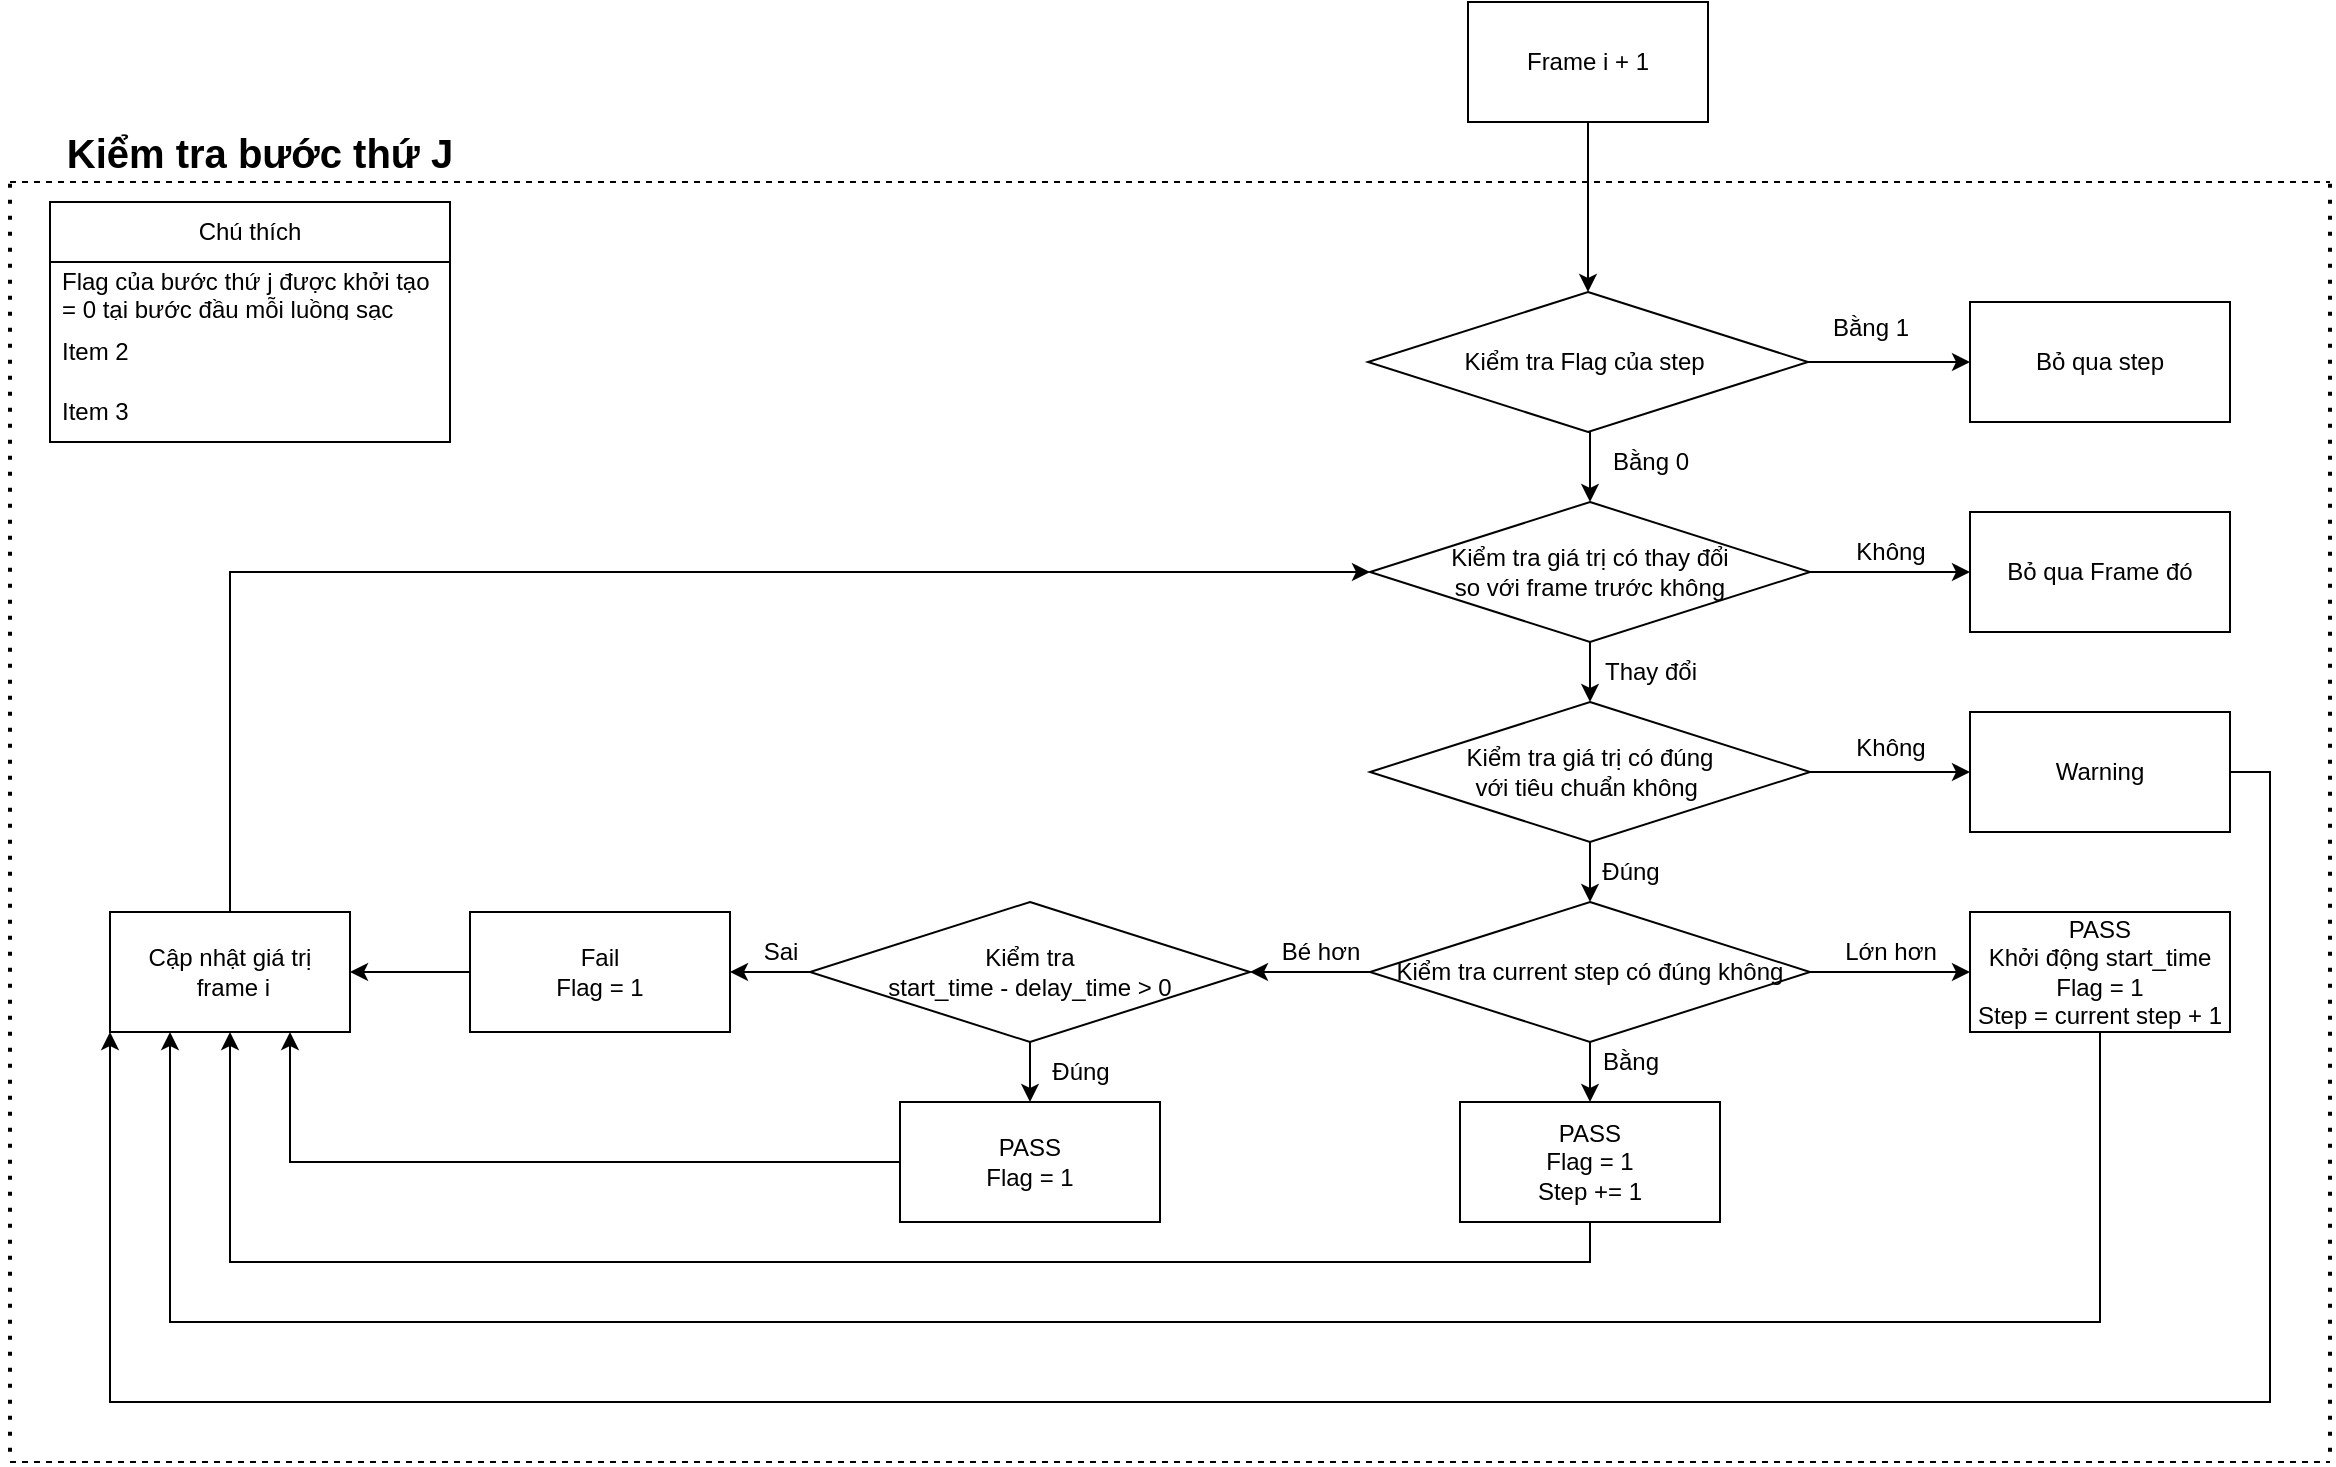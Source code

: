 <mxfile version="24.8.3">
  <diagram name="Page-1" id="9WAtngl2DjqxKQGW9fmi">
    <mxGraphModel dx="2520" dy="2058" grid="1" gridSize="10" guides="1" tooltips="1" connect="1" arrows="1" fold="1" page="1" pageScale="1" pageWidth="850" pageHeight="1100" math="0" shadow="0">
      <root>
        <mxCell id="0" />
        <mxCell id="1" parent="0" />
        <mxCell id="zJ6aimI74YFlfN7VzJeh-1" value="Frame i + 1" style="rounded=0;whiteSpace=wrap;html=1;" vertex="1" parent="1">
          <mxGeometry x="309" y="-220" width="120" height="60" as="geometry" />
        </mxCell>
        <mxCell id="zJ6aimI74YFlfN7VzJeh-10" style="edgeStyle=orthogonalEdgeStyle;rounded=0;orthogonalLoop=1;jettySize=auto;html=1;exitX=1;exitY=0.5;exitDx=0;exitDy=0;entryX=0;entryY=0.5;entryDx=0;entryDy=0;" edge="1" parent="1" source="zJ6aimI74YFlfN7VzJeh-2" target="zJ6aimI74YFlfN7VzJeh-9">
          <mxGeometry relative="1" as="geometry" />
        </mxCell>
        <mxCell id="zJ6aimI74YFlfN7VzJeh-12" style="edgeStyle=orthogonalEdgeStyle;rounded=0;orthogonalLoop=1;jettySize=auto;html=1;exitX=0.5;exitY=1;exitDx=0;exitDy=0;entryX=0.5;entryY=0;entryDx=0;entryDy=0;" edge="1" parent="1" source="zJ6aimI74YFlfN7VzJeh-2">
          <mxGeometry relative="1" as="geometry">
            <mxPoint x="370" y="130" as="targetPoint" />
          </mxGeometry>
        </mxCell>
        <mxCell id="zJ6aimI74YFlfN7VzJeh-2" value="Kiểm tra giá trị có thay đổi&lt;br&gt;so với frame trước không" style="rhombus;whiteSpace=wrap;html=1;" vertex="1" parent="1">
          <mxGeometry x="260" y="30" width="220" height="70" as="geometry" />
        </mxCell>
        <mxCell id="zJ6aimI74YFlfN7VzJeh-9" value="Bỏ qua Frame đó" style="rounded=0;whiteSpace=wrap;html=1;" vertex="1" parent="1">
          <mxGeometry x="560" y="35" width="130" height="60" as="geometry" />
        </mxCell>
        <mxCell id="zJ6aimI74YFlfN7VzJeh-11" value="Không" style="text;html=1;align=center;verticalAlign=middle;resizable=0;points=[];autosize=1;strokeColor=none;fillColor=none;" vertex="1" parent="1">
          <mxGeometry x="490" y="40" width="60" height="30" as="geometry" />
        </mxCell>
        <mxCell id="zJ6aimI74YFlfN7VzJeh-13" value="Thay đổi" style="text;html=1;align=center;verticalAlign=middle;resizable=0;points=[];autosize=1;strokeColor=none;fillColor=none;" vertex="1" parent="1">
          <mxGeometry x="365" y="100" width="70" height="30" as="geometry" />
        </mxCell>
        <mxCell id="zJ6aimI74YFlfN7VzJeh-20" style="edgeStyle=orthogonalEdgeStyle;rounded=0;orthogonalLoop=1;jettySize=auto;html=1;exitX=1;exitY=0.5;exitDx=0;exitDy=0;entryX=0;entryY=0.5;entryDx=0;entryDy=0;" edge="1" parent="1" source="zJ6aimI74YFlfN7VzJeh-14" target="zJ6aimI74YFlfN7VzJeh-18">
          <mxGeometry relative="1" as="geometry" />
        </mxCell>
        <mxCell id="zJ6aimI74YFlfN7VzJeh-25" style="edgeStyle=orthogonalEdgeStyle;rounded=0;orthogonalLoop=1;jettySize=auto;html=1;exitX=0.5;exitY=1;exitDx=0;exitDy=0;entryX=0.5;entryY=0;entryDx=0;entryDy=0;" edge="1" parent="1" source="zJ6aimI74YFlfN7VzJeh-14" target="zJ6aimI74YFlfN7VzJeh-24">
          <mxGeometry relative="1" as="geometry" />
        </mxCell>
        <mxCell id="zJ6aimI74YFlfN7VzJeh-14" value="Kiểm tra giá trị có đúng &lt;br&gt;với tiêu chuẩn không&amp;nbsp;" style="rhombus;whiteSpace=wrap;html=1;" vertex="1" parent="1">
          <mxGeometry x="260" y="130" width="220" height="70" as="geometry" />
        </mxCell>
        <mxCell id="zJ6aimI74YFlfN7VzJeh-65" style="edgeStyle=orthogonalEdgeStyle;rounded=0;orthogonalLoop=1;jettySize=auto;html=1;exitX=1;exitY=0.5;exitDx=0;exitDy=0;entryX=0;entryY=1;entryDx=0;entryDy=0;" edge="1" parent="1" source="zJ6aimI74YFlfN7VzJeh-18" target="zJ6aimI74YFlfN7VzJeh-52">
          <mxGeometry relative="1" as="geometry">
            <Array as="points">
              <mxPoint x="710" y="165" />
              <mxPoint x="710" y="480" />
              <mxPoint x="-370" y="480" />
            </Array>
          </mxGeometry>
        </mxCell>
        <mxCell id="zJ6aimI74YFlfN7VzJeh-18" value="Warning" style="rounded=0;whiteSpace=wrap;html=1;" vertex="1" parent="1">
          <mxGeometry x="560" y="135" width="130" height="60" as="geometry" />
        </mxCell>
        <mxCell id="zJ6aimI74YFlfN7VzJeh-23" value="Không" style="text;html=1;align=center;verticalAlign=middle;resizable=0;points=[];autosize=1;strokeColor=none;fillColor=none;" vertex="1" parent="1">
          <mxGeometry x="490" y="138" width="60" height="30" as="geometry" />
        </mxCell>
        <mxCell id="zJ6aimI74YFlfN7VzJeh-28" style="edgeStyle=orthogonalEdgeStyle;rounded=0;orthogonalLoop=1;jettySize=auto;html=1;exitX=1;exitY=0.5;exitDx=0;exitDy=0;entryX=0;entryY=0.5;entryDx=0;entryDy=0;" edge="1" parent="1" source="zJ6aimI74YFlfN7VzJeh-24" target="zJ6aimI74YFlfN7VzJeh-26">
          <mxGeometry relative="1" as="geometry" />
        </mxCell>
        <mxCell id="zJ6aimI74YFlfN7VzJeh-31" style="edgeStyle=orthogonalEdgeStyle;rounded=0;orthogonalLoop=1;jettySize=auto;html=1;exitX=0.5;exitY=1;exitDx=0;exitDy=0;entryX=0.5;entryY=0;entryDx=0;entryDy=0;" edge="1" parent="1" source="zJ6aimI74YFlfN7VzJeh-24" target="zJ6aimI74YFlfN7VzJeh-27">
          <mxGeometry relative="1" as="geometry" />
        </mxCell>
        <mxCell id="zJ6aimI74YFlfN7VzJeh-35" style="edgeStyle=orthogonalEdgeStyle;rounded=0;orthogonalLoop=1;jettySize=auto;html=1;exitX=0;exitY=0.5;exitDx=0;exitDy=0;entryX=1;entryY=0.5;entryDx=0;entryDy=0;" edge="1" parent="1" source="zJ6aimI74YFlfN7VzJeh-24">
          <mxGeometry relative="1" as="geometry">
            <mxPoint x="200" y="265" as="targetPoint" />
          </mxGeometry>
        </mxCell>
        <mxCell id="zJ6aimI74YFlfN7VzJeh-24" value="Kiểm tra current step có đúng không" style="rhombus;whiteSpace=wrap;html=1;" vertex="1" parent="1">
          <mxGeometry x="260" y="230" width="220" height="70" as="geometry" />
        </mxCell>
        <mxCell id="zJ6aimI74YFlfN7VzJeh-56" style="edgeStyle=orthogonalEdgeStyle;rounded=0;orthogonalLoop=1;jettySize=auto;html=1;exitX=0.5;exitY=1;exitDx=0;exitDy=0;entryX=0.25;entryY=1;entryDx=0;entryDy=0;" edge="1" parent="1" source="zJ6aimI74YFlfN7VzJeh-26" target="zJ6aimI74YFlfN7VzJeh-52">
          <mxGeometry relative="1" as="geometry">
            <Array as="points">
              <mxPoint x="625" y="440" />
              <mxPoint x="-340" y="440" />
            </Array>
          </mxGeometry>
        </mxCell>
        <mxCell id="zJ6aimI74YFlfN7VzJeh-26" value="PASS&lt;br&gt;Khởi động start_time&lt;br&gt;Flag = 1&lt;br&gt;Step = current step + 1" style="rounded=0;whiteSpace=wrap;html=1;" vertex="1" parent="1">
          <mxGeometry x="560" y="235" width="130" height="60" as="geometry" />
        </mxCell>
        <mxCell id="zJ6aimI74YFlfN7VzJeh-53" style="edgeStyle=orthogonalEdgeStyle;rounded=0;orthogonalLoop=1;jettySize=auto;html=1;exitX=0.5;exitY=1;exitDx=0;exitDy=0;entryX=0.5;entryY=1;entryDx=0;entryDy=0;" edge="1" parent="1" source="zJ6aimI74YFlfN7VzJeh-27" target="zJ6aimI74YFlfN7VzJeh-52">
          <mxGeometry relative="1" as="geometry" />
        </mxCell>
        <mxCell id="zJ6aimI74YFlfN7VzJeh-27" value="PASS&lt;br&gt;Flag = 1&lt;br&gt;Step += 1" style="rounded=0;whiteSpace=wrap;html=1;" vertex="1" parent="1">
          <mxGeometry x="305" y="330" width="130" height="60" as="geometry" />
        </mxCell>
        <mxCell id="zJ6aimI74YFlfN7VzJeh-29" value="Lớn hơn" style="text;html=1;align=center;verticalAlign=middle;resizable=0;points=[];autosize=1;strokeColor=none;fillColor=none;" vertex="1" parent="1">
          <mxGeometry x="485" y="240" width="70" height="30" as="geometry" />
        </mxCell>
        <mxCell id="zJ6aimI74YFlfN7VzJeh-32" value="Bằng" style="text;html=1;align=center;verticalAlign=middle;resizable=0;points=[];autosize=1;strokeColor=none;fillColor=none;" vertex="1" parent="1">
          <mxGeometry x="365" y="295" width="50" height="30" as="geometry" />
        </mxCell>
        <mxCell id="zJ6aimI74YFlfN7VzJeh-34" value="Đúng" style="text;html=1;align=center;verticalAlign=middle;resizable=0;points=[];autosize=1;strokeColor=none;fillColor=none;" vertex="1" parent="1">
          <mxGeometry x="365" y="200" width="50" height="30" as="geometry" />
        </mxCell>
        <mxCell id="zJ6aimI74YFlfN7VzJeh-36" value="Bé hơn" style="text;html=1;align=center;verticalAlign=middle;resizable=0;points=[];autosize=1;strokeColor=none;fillColor=none;" vertex="1" parent="1">
          <mxGeometry x="205" y="240" width="60" height="30" as="geometry" />
        </mxCell>
        <mxCell id="zJ6aimI74YFlfN7VzJeh-40" style="edgeStyle=orthogonalEdgeStyle;rounded=0;orthogonalLoop=1;jettySize=auto;html=1;exitX=0.5;exitY=1;exitDx=0;exitDy=0;entryX=0.5;entryY=0;entryDx=0;entryDy=0;" edge="1" parent="1" source="zJ6aimI74YFlfN7VzJeh-38" target="zJ6aimI74YFlfN7VzJeh-39">
          <mxGeometry relative="1" as="geometry" />
        </mxCell>
        <mxCell id="zJ6aimI74YFlfN7VzJeh-44" style="edgeStyle=orthogonalEdgeStyle;rounded=0;orthogonalLoop=1;jettySize=auto;html=1;exitX=0;exitY=0.5;exitDx=0;exitDy=0;entryX=1;entryY=0.5;entryDx=0;entryDy=0;" edge="1" parent="1" source="zJ6aimI74YFlfN7VzJeh-38" target="zJ6aimI74YFlfN7VzJeh-42">
          <mxGeometry relative="1" as="geometry" />
        </mxCell>
        <mxCell id="zJ6aimI74YFlfN7VzJeh-38" value="Kiểm tra &lt;br&gt;start_time - delay_time &amp;gt; 0" style="rhombus;whiteSpace=wrap;html=1;" vertex="1" parent="1">
          <mxGeometry x="-20" y="230" width="220" height="70" as="geometry" />
        </mxCell>
        <mxCell id="zJ6aimI74YFlfN7VzJeh-54" style="edgeStyle=orthogonalEdgeStyle;rounded=0;orthogonalLoop=1;jettySize=auto;html=1;exitX=0;exitY=0.5;exitDx=0;exitDy=0;entryX=0.75;entryY=1;entryDx=0;entryDy=0;" edge="1" parent="1" source="zJ6aimI74YFlfN7VzJeh-39" target="zJ6aimI74YFlfN7VzJeh-52">
          <mxGeometry relative="1" as="geometry" />
        </mxCell>
        <mxCell id="zJ6aimI74YFlfN7VzJeh-39" value="PASS&lt;br&gt;Flag = 1" style="rounded=0;whiteSpace=wrap;html=1;" vertex="1" parent="1">
          <mxGeometry x="25" y="330" width="130" height="60" as="geometry" />
        </mxCell>
        <mxCell id="zJ6aimI74YFlfN7VzJeh-41" value="Đúng" style="text;html=1;align=center;verticalAlign=middle;resizable=0;points=[];autosize=1;strokeColor=none;fillColor=none;" vertex="1" parent="1">
          <mxGeometry x="90" y="300" width="50" height="30" as="geometry" />
        </mxCell>
        <mxCell id="zJ6aimI74YFlfN7VzJeh-55" style="edgeStyle=orthogonalEdgeStyle;rounded=0;orthogonalLoop=1;jettySize=auto;html=1;exitX=0;exitY=0.5;exitDx=0;exitDy=0;entryX=1;entryY=0.5;entryDx=0;entryDy=0;" edge="1" parent="1" source="zJ6aimI74YFlfN7VzJeh-42" target="zJ6aimI74YFlfN7VzJeh-52">
          <mxGeometry relative="1" as="geometry" />
        </mxCell>
        <mxCell id="zJ6aimI74YFlfN7VzJeh-42" value="Fail&lt;br&gt;Flag = 1" style="rounded=0;whiteSpace=wrap;html=1;" vertex="1" parent="1">
          <mxGeometry x="-190" y="235" width="130" height="60" as="geometry" />
        </mxCell>
        <mxCell id="zJ6aimI74YFlfN7VzJeh-43" value="Sai" style="text;html=1;align=center;verticalAlign=middle;resizable=0;points=[];autosize=1;strokeColor=none;fillColor=none;" vertex="1" parent="1">
          <mxGeometry x="-55" y="240" width="40" height="30" as="geometry" />
        </mxCell>
        <mxCell id="zJ6aimI74YFlfN7VzJeh-67" style="edgeStyle=orthogonalEdgeStyle;rounded=0;orthogonalLoop=1;jettySize=auto;html=1;exitX=0.5;exitY=1;exitDx=0;exitDy=0;entryX=0.5;entryY=0;entryDx=0;entryDy=0;" edge="1" parent="1" source="zJ6aimI74YFlfN7VzJeh-46" target="zJ6aimI74YFlfN7VzJeh-2">
          <mxGeometry relative="1" as="geometry" />
        </mxCell>
        <mxCell id="zJ6aimI74YFlfN7VzJeh-68" style="edgeStyle=orthogonalEdgeStyle;rounded=0;orthogonalLoop=1;jettySize=auto;html=1;exitX=1;exitY=0.5;exitDx=0;exitDy=0;entryX=0;entryY=0.5;entryDx=0;entryDy=0;" edge="1" parent="1" source="zJ6aimI74YFlfN7VzJeh-46" target="zJ6aimI74YFlfN7VzJeh-49">
          <mxGeometry relative="1" as="geometry" />
        </mxCell>
        <mxCell id="zJ6aimI74YFlfN7VzJeh-46" value="Kiểm tra Flag của step&amp;nbsp;" style="rhombus;whiteSpace=wrap;html=1;" vertex="1" parent="1">
          <mxGeometry x="259" y="-75" width="220" height="70" as="geometry" />
        </mxCell>
        <mxCell id="zJ6aimI74YFlfN7VzJeh-49" value="Bỏ qua step" style="rounded=0;whiteSpace=wrap;html=1;" vertex="1" parent="1">
          <mxGeometry x="560" y="-70" width="130" height="60" as="geometry" />
        </mxCell>
        <mxCell id="zJ6aimI74YFlfN7VzJeh-71" style="edgeStyle=orthogonalEdgeStyle;rounded=0;orthogonalLoop=1;jettySize=auto;html=1;exitX=0.5;exitY=0;exitDx=0;exitDy=0;entryX=0;entryY=0.5;entryDx=0;entryDy=0;" edge="1" parent="1" source="zJ6aimI74YFlfN7VzJeh-52" target="zJ6aimI74YFlfN7VzJeh-2">
          <mxGeometry relative="1" as="geometry" />
        </mxCell>
        <mxCell id="zJ6aimI74YFlfN7VzJeh-52" value="Cập nhật giá trị&lt;br&gt;&amp;nbsp;frame i" style="rounded=0;whiteSpace=wrap;html=1;" vertex="1" parent="1">
          <mxGeometry x="-370" y="235" width="120" height="60" as="geometry" />
        </mxCell>
        <mxCell id="zJ6aimI74YFlfN7VzJeh-59" value="" style="endArrow=none;dashed=1;html=1;dashPattern=1 3;strokeWidth=2;rounded=0;" edge="1" parent="1">
          <mxGeometry width="50" height="50" relative="1" as="geometry">
            <mxPoint x="-420" y="504.923" as="sourcePoint" />
            <mxPoint x="-420" y="-130" as="targetPoint" />
          </mxGeometry>
        </mxCell>
        <mxCell id="zJ6aimI74YFlfN7VzJeh-61" value="" style="endArrow=none;dashed=1;html=1;dashPattern=1 3;strokeWidth=2;rounded=0;" edge="1" parent="1">
          <mxGeometry width="50" height="50" relative="1" as="geometry">
            <mxPoint x="740" y="504.923" as="sourcePoint" />
            <mxPoint x="740" y="-130" as="targetPoint" />
          </mxGeometry>
        </mxCell>
        <mxCell id="zJ6aimI74YFlfN7VzJeh-62" value="" style="endArrow=none;dashed=1;html=1;rounded=0;" edge="1" parent="1">
          <mxGeometry width="50" height="50" relative="1" as="geometry">
            <mxPoint x="-420" y="510" as="sourcePoint" />
            <mxPoint x="740" y="510" as="targetPoint" />
          </mxGeometry>
        </mxCell>
        <mxCell id="zJ6aimI74YFlfN7VzJeh-64" value="" style="endArrow=none;dashed=1;html=1;rounded=0;" edge="1" parent="1">
          <mxGeometry width="50" height="50" relative="1" as="geometry">
            <mxPoint x="-420" y="-130" as="sourcePoint" />
            <mxPoint x="740" y="-130" as="targetPoint" />
          </mxGeometry>
        </mxCell>
        <mxCell id="zJ6aimI74YFlfN7VzJeh-69" value="Bằng 1" style="text;html=1;align=center;verticalAlign=middle;resizable=0;points=[];autosize=1;strokeColor=none;fillColor=none;" vertex="1" parent="1">
          <mxGeometry x="480" y="-72" width="60" height="30" as="geometry" />
        </mxCell>
        <mxCell id="zJ6aimI74YFlfN7VzJeh-70" value="Bằng 0" style="text;html=1;align=center;verticalAlign=middle;resizable=0;points=[];autosize=1;strokeColor=none;fillColor=none;" vertex="1" parent="1">
          <mxGeometry x="370" y="-5" width="60" height="30" as="geometry" />
        </mxCell>
        <mxCell id="zJ6aimI74YFlfN7VzJeh-72" style="edgeStyle=orthogonalEdgeStyle;rounded=0;orthogonalLoop=1;jettySize=auto;html=1;exitX=0.5;exitY=1;exitDx=0;exitDy=0;entryX=0.5;entryY=0;entryDx=0;entryDy=0;" edge="1" parent="1" source="zJ6aimI74YFlfN7VzJeh-1" target="zJ6aimI74YFlfN7VzJeh-46">
          <mxGeometry relative="1" as="geometry" />
        </mxCell>
        <mxCell id="zJ6aimI74YFlfN7VzJeh-73" value="&lt;b&gt;&lt;font style=&quot;font-size: 20px;&quot;&gt;Kiểm tra bước thứ J&lt;/font&gt;&lt;/b&gt;" style="text;html=1;align=center;verticalAlign=middle;whiteSpace=wrap;rounded=0;" vertex="1" parent="1">
          <mxGeometry x="-425" y="-160" width="260" height="30" as="geometry" />
        </mxCell>
        <mxCell id="zJ6aimI74YFlfN7VzJeh-76" value="Chú thích" style="swimlane;fontStyle=0;childLayout=stackLayout;horizontal=1;startSize=30;horizontalStack=0;resizeParent=1;resizeParentMax=0;resizeLast=0;collapsible=1;marginBottom=0;whiteSpace=wrap;html=1;" vertex="1" parent="1">
          <mxGeometry x="-400" y="-120" width="200" height="120" as="geometry" />
        </mxCell>
        <mxCell id="zJ6aimI74YFlfN7VzJeh-77" value="Flag của bước thứ j được khởi tạo = 0 tại bước đầu mỗi luồng sạc" style="text;strokeColor=none;fillColor=none;align=left;verticalAlign=middle;spacingLeft=4;spacingRight=4;overflow=hidden;points=[[0,0.5],[1,0.5]];portConstraint=eastwest;rotatable=0;whiteSpace=wrap;html=1;" vertex="1" parent="zJ6aimI74YFlfN7VzJeh-76">
          <mxGeometry y="30" width="200" height="30" as="geometry" />
        </mxCell>
        <mxCell id="zJ6aimI74YFlfN7VzJeh-78" value="Item 2" style="text;strokeColor=none;fillColor=none;align=left;verticalAlign=middle;spacingLeft=4;spacingRight=4;overflow=hidden;points=[[0,0.5],[1,0.5]];portConstraint=eastwest;rotatable=0;whiteSpace=wrap;html=1;" vertex="1" parent="zJ6aimI74YFlfN7VzJeh-76">
          <mxGeometry y="60" width="200" height="30" as="geometry" />
        </mxCell>
        <mxCell id="zJ6aimI74YFlfN7VzJeh-79" value="Item 3" style="text;strokeColor=none;fillColor=none;align=left;verticalAlign=middle;spacingLeft=4;spacingRight=4;overflow=hidden;points=[[0,0.5],[1,0.5]];portConstraint=eastwest;rotatable=0;whiteSpace=wrap;html=1;" vertex="1" parent="zJ6aimI74YFlfN7VzJeh-76">
          <mxGeometry y="90" width="200" height="30" as="geometry" />
        </mxCell>
      </root>
    </mxGraphModel>
  </diagram>
</mxfile>
